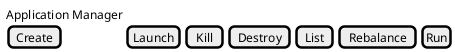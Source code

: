 @startuml
salt
{

  Application Manager

  |[Create]|[Launch]|[Kill]|[Destroy]|[List]|[Rebalance]|[Run]|

}
@enduml
